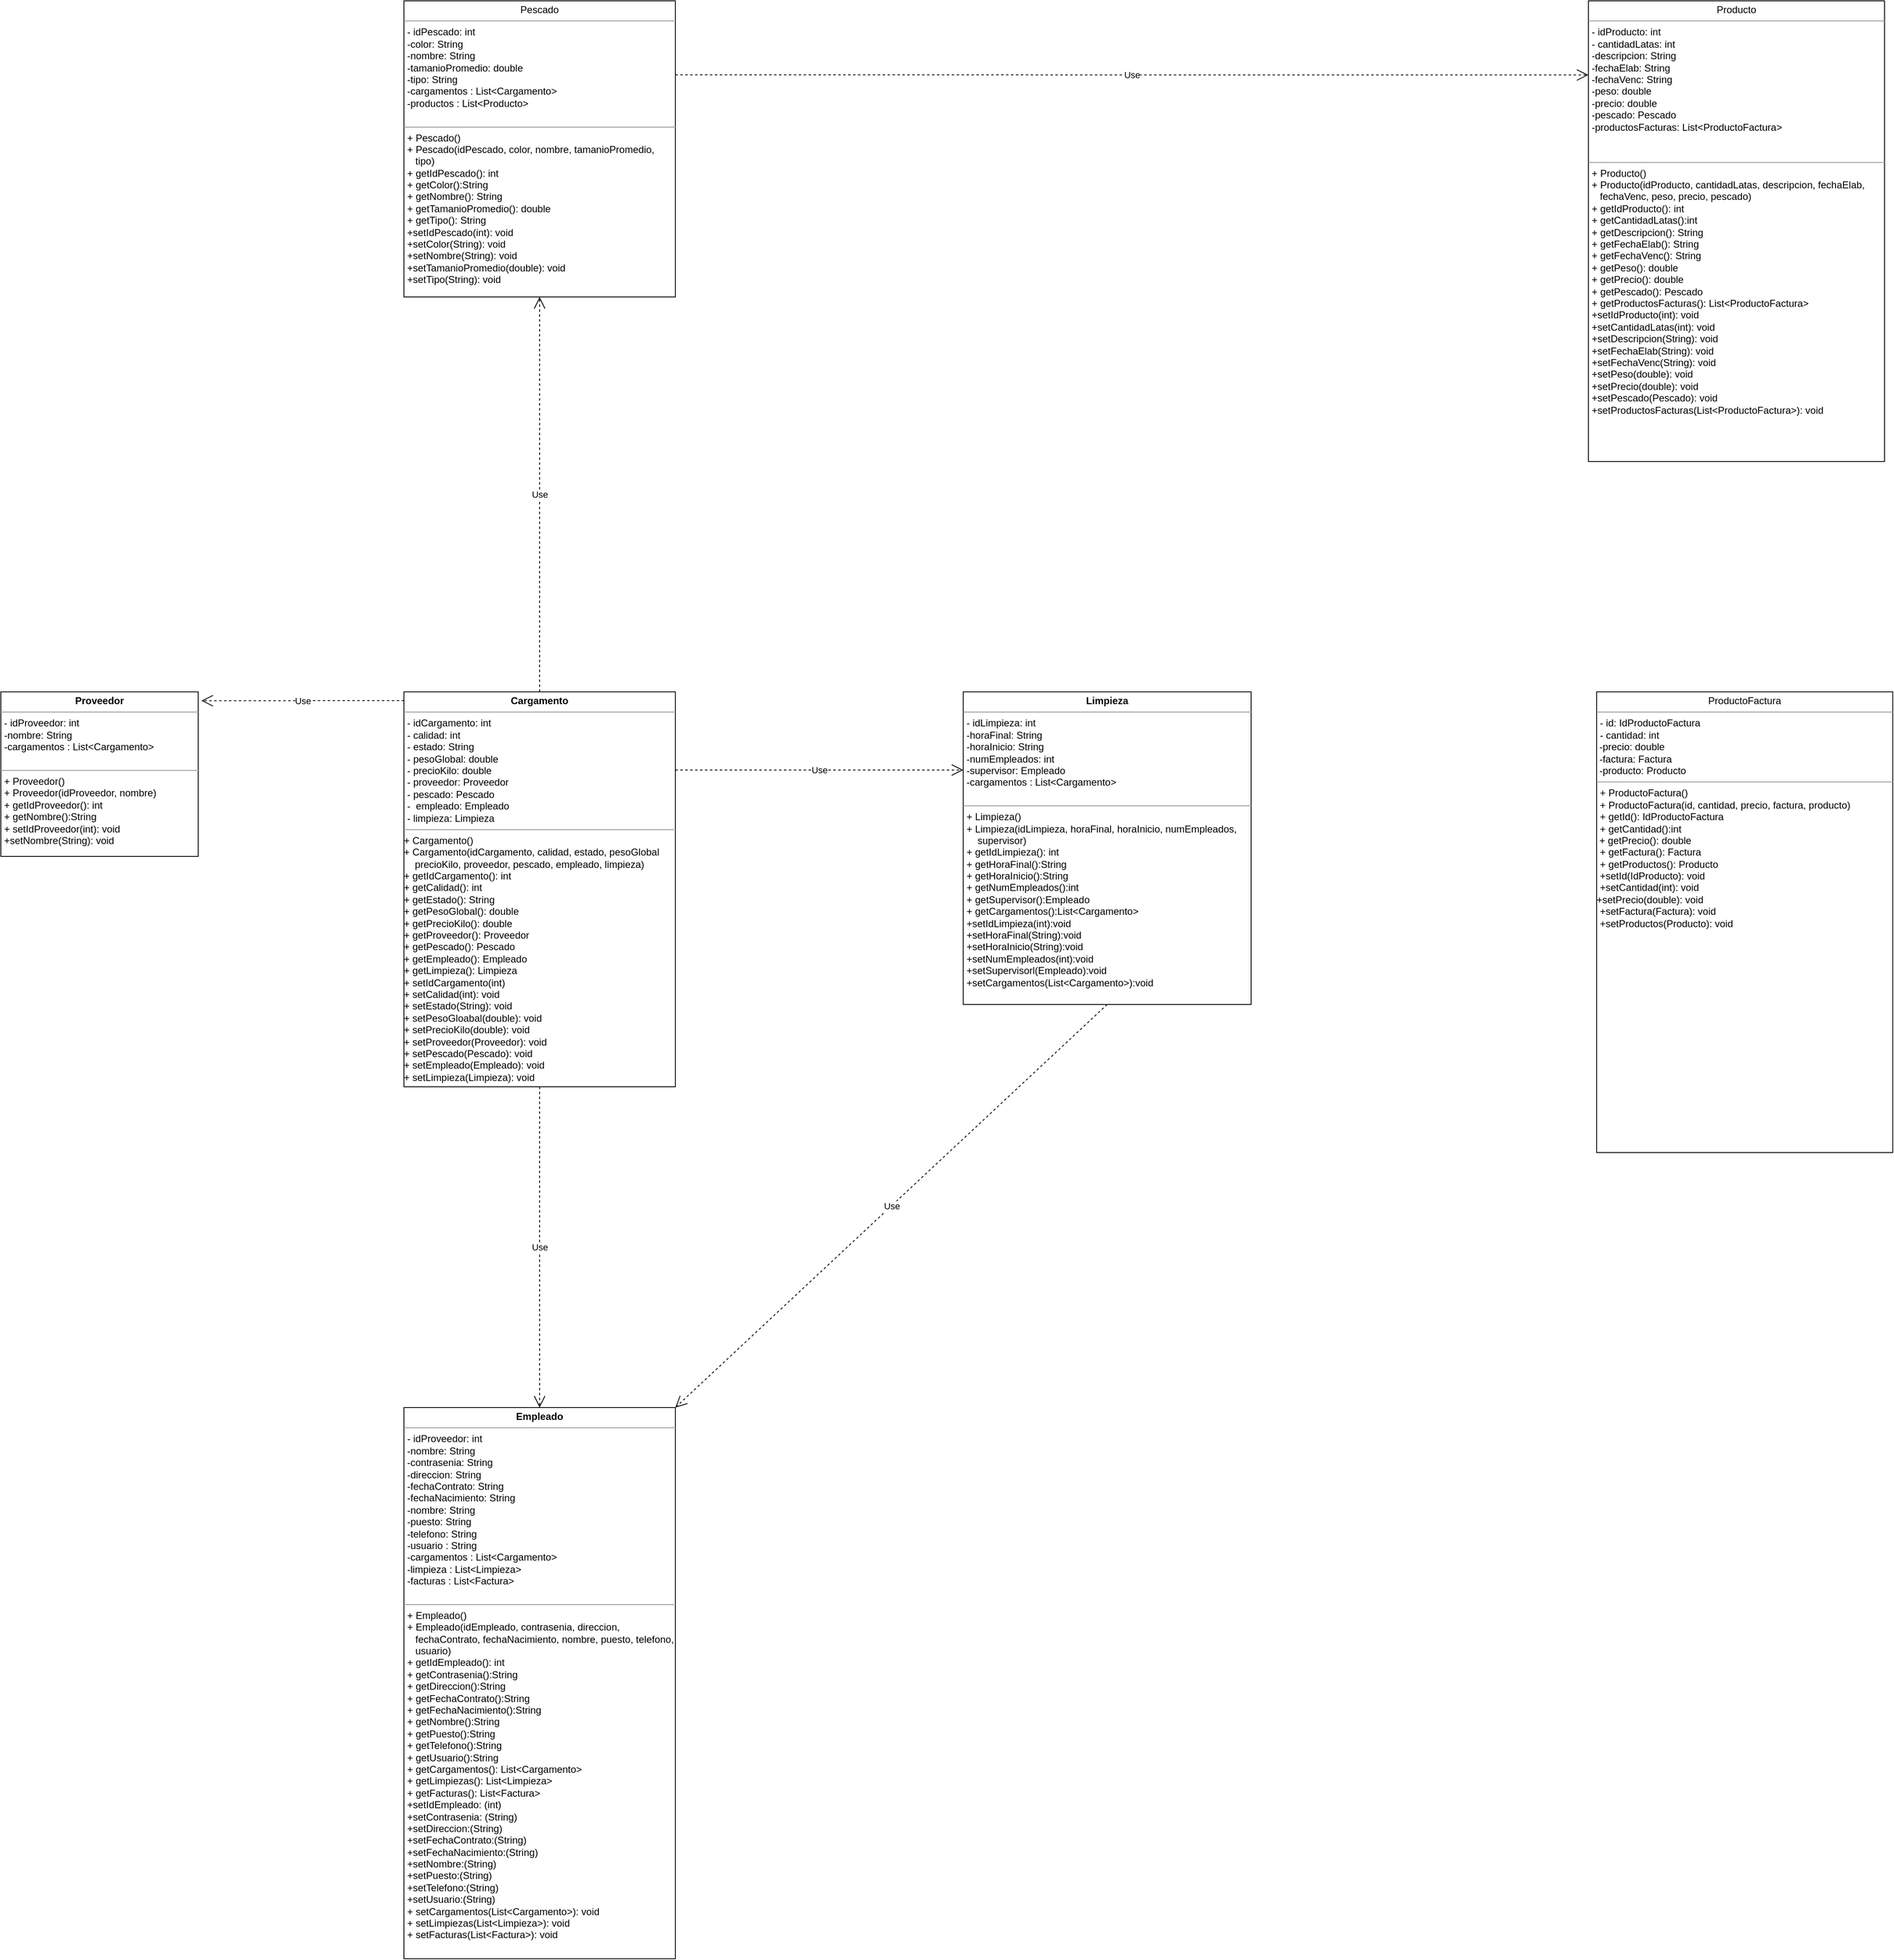 <mxfile version="14.0.1" type="device"><diagram id="o_lFdIPOgspVXL8JECPB" name="Page-1"><mxGraphModel dx="5280" dy="1824" grid="1" gridSize="10" guides="1" tooltips="1" connect="1" arrows="1" fold="1" page="1" pageScale="1" pageWidth="827" pageHeight="1169" math="0" shadow="0"><root><mxCell id="0"/><mxCell id="1" parent="0"/><mxCell id="zS7vpeie0VKiPVLgqqQx-1" value="&lt;p style=&quot;margin: 0px ; margin-top: 4px ; text-align: center&quot;&gt;&lt;b&gt;Proveedor&lt;/b&gt;&lt;/p&gt;&lt;hr size=&quot;1&quot;&gt;&lt;p style=&quot;margin: 0px ; margin-left: 4px&quot;&gt;- idProveedor: int&lt;/p&gt;&lt;p style=&quot;margin: 0px ; margin-left: 4px&quot;&gt;-nombre: String&lt;/p&gt;&lt;p style=&quot;margin: 0px ; margin-left: 4px&quot;&gt;-cargamentos : List&amp;lt;Cargamento&amp;gt;&lt;/p&gt;&lt;p style=&quot;margin: 0px ; margin-left: 4px&quot;&gt;&lt;br&gt;&lt;/p&gt;&lt;hr size=&quot;1&quot;&gt;&lt;p style=&quot;margin: 0px ; margin-left: 4px&quot;&gt;+ Proveedor()&lt;/p&gt;&lt;p style=&quot;margin: 0px ; margin-left: 4px&quot;&gt;+ Proveedor(idProveedor, nombre)&lt;/p&gt;&lt;p style=&quot;margin: 0px ; margin-left: 4px&quot;&gt;+ getIdProveedor(): int&lt;/p&gt;&lt;p style=&quot;margin: 0px ; margin-left: 4px&quot;&gt;+ getNombre():String&lt;/p&gt;&lt;p style=&quot;margin: 0px ; margin-left: 4px&quot;&gt;+ setIdProveedor(int): void&lt;/p&gt;&lt;p style=&quot;margin: 0px ; margin-left: 4px&quot;&gt;+setNombre(String): void&lt;/p&gt;&lt;p style=&quot;margin: 0px ; margin-left: 4px&quot;&gt;&lt;br&gt;&lt;/p&gt;" style="verticalAlign=top;align=left;overflow=fill;fontSize=12;fontFamily=Helvetica;html=1;" vertex="1" parent="1"><mxGeometry x="70" y="920" width="240" height="200" as="geometry"/></mxCell><mxCell id="zS7vpeie0VKiPVLgqqQx-2" value="&lt;p style=&quot;margin: 0px ; margin-top: 4px ; text-align: center&quot;&gt;&lt;b&gt;Cargamento&lt;/b&gt;&lt;br&gt;&lt;/p&gt;&lt;hr size=&quot;1&quot;&gt;&lt;p style=&quot;margin: 0px ; margin-left: 4px&quot;&gt;- idCargamento: int&lt;/p&gt;&lt;p style=&quot;margin: 0px ; margin-left: 4px&quot;&gt;- calidad: int&lt;/p&gt;&lt;p style=&quot;margin: 0px ; margin-left: 4px&quot;&gt;- estado: String&lt;/p&gt;&lt;p style=&quot;margin: 0px ; margin-left: 4px&quot;&gt;- pesoGlobal: double &lt;/p&gt;&lt;p style=&quot;margin: 0px ; margin-left: 4px&quot;&gt;- precioKilo: double &lt;/p&gt;&lt;p style=&quot;margin: 0px ; margin-left: 4px&quot;&gt;- proveedor: Proveedor &lt;/p&gt;&lt;p style=&quot;margin: 0px ; margin-left: 4px&quot;&gt;- pescado: Pescado&lt;/p&gt;&lt;p style=&quot;margin: 0px ; margin-left: 4px&quot;&gt;-&amp;nbsp; empleado: Empleado&lt;/p&gt;&lt;p style=&quot;margin: 0px ; margin-left: 4px&quot;&gt;- limpieza: Limpieza &lt;/p&gt;&lt;hr size=&quot;1&quot;&gt;&lt;div&gt;+ Cargamento()&lt;/div&gt;&lt;div&gt;+ Cargamento(idCargamento, calidad, estado, pesoGlobal&lt;/div&gt;&lt;div&gt;&amp;nbsp;&amp;nbsp;&amp;nbsp; precioKilo, proveedor, pescado, empleado, limpieza)&lt;/div&gt;&lt;div&gt;+ getIdCargamento(): int&lt;/div&gt;&lt;div&gt;+ getCalidad(): int&lt;/div&gt;&lt;div&gt;+ getEstado(): String&lt;/div&gt;&lt;div&gt;+ getPesoGlobal(): double&lt;/div&gt;&lt;div&gt;+ getPrecioKilo(): double&lt;/div&gt;&lt;div&gt;+ getProveedor(): Proveedor&lt;br&gt;&lt;/div&gt;&lt;div&gt;+ getPescado(): Pescado&lt;br&gt;&lt;/div&gt;&lt;div&gt;+ getEmpleado(): Empleado&lt;br&gt;&lt;/div&gt;&lt;div&gt;+ getLimpieza(): Limpieza&lt;br&gt;&lt;/div&gt;&lt;div&gt;+ setIdCargamento(int)&lt;/div&gt;&lt;div&gt;+ setCalidad(int): void&lt;br&gt;&lt;/div&gt;&lt;div&gt;+ setEstado(String): void&lt;/div&gt;&lt;div&gt;+ setPesoGloabal(double): void&lt;/div&gt;&lt;div&gt;+ setPrecioKilo(double): void&lt;/div&gt;&lt;div&gt;+ setProveedor(Proveedor): void&lt;/div&gt;&lt;div&gt;+ setPescado(Pescado): void&lt;/div&gt;&lt;div&gt;+ setEmpleado(Empleado): void&lt;/div&gt;&lt;div&gt;+ setLimpieza(Limpieza): void&lt;/div&gt;&lt;div&gt;&lt;/div&gt;&lt;div&gt;&lt;br&gt;&lt;/div&gt;" style="verticalAlign=top;align=left;overflow=fill;fontSize=12;fontFamily=Helvetica;html=1;" vertex="1" parent="1"><mxGeometry x="560" y="920" width="330" height="480" as="geometry"/></mxCell><mxCell id="zS7vpeie0VKiPVLgqqQx-3" value="Use" style="endArrow=open;endSize=12;dashed=1;html=1;exitX=0.001;exitY=0.022;exitDx=0;exitDy=0;exitPerimeter=0;entryX=1.016;entryY=0.054;entryDx=0;entryDy=0;entryPerimeter=0;" edge="1" parent="1" source="zS7vpeie0VKiPVLgqqQx-2" target="zS7vpeie0VKiPVLgqqQx-1"><mxGeometry width="160" relative="1" as="geometry"><mxPoint x="480" y="970" as="sourcePoint"/><mxPoint x="320" y="970" as="targetPoint"/></mxGeometry></mxCell><mxCell id="zS7vpeie0VKiPVLgqqQx-7" value="&lt;p style=&quot;margin: 0px ; margin-top: 4px ; text-align: center&quot;&gt;Pescado&lt;/p&gt;&lt;hr size=&quot;1&quot;&gt;&lt;p style=&quot;margin: 0px ; margin-left: 4px&quot;&gt;- idPescado: int&lt;/p&gt;&lt;p style=&quot;margin: 0px ; margin-left: 4px&quot;&gt;-color: String&lt;/p&gt;&lt;p style=&quot;margin: 0px ; margin-left: 4px&quot;&gt;-nombre: String&lt;/p&gt;&lt;p style=&quot;margin: 0px ; margin-left: 4px&quot;&gt;-tamanioPromedio: double&lt;/p&gt;&lt;p style=&quot;margin: 0px ; margin-left: 4px&quot;&gt;-tipo: String&lt;/p&gt;&lt;p style=&quot;margin: 0px ; margin-left: 4px&quot;&gt;-cargamentos : List&amp;lt;Cargamento&amp;gt;&lt;/p&gt;&lt;p style=&quot;margin: 0px ; margin-left: 4px&quot;&gt;-productos : List&amp;lt;Producto&amp;gt;&lt;/p&gt;&lt;p style=&quot;margin: 0px ; margin-left: 4px&quot;&gt;&lt;br&gt;&lt;/p&gt;&lt;hr size=&quot;1&quot;&gt;&lt;p style=&quot;margin: 0px ; margin-left: 4px&quot;&gt;+ Pescado()&lt;/p&gt;&lt;p style=&quot;margin: 0px ; margin-left: 4px&quot;&gt;+ Pescado(idPescado, color, nombre, tamanioPromedio, &lt;br&gt;&lt;/p&gt;&lt;p style=&quot;margin: 0px ; margin-left: 4px&quot;&gt;&amp;nbsp;&amp;nbsp; tipo)&lt;/p&gt;&lt;p style=&quot;margin: 0px ; margin-left: 4px&quot;&gt;+ getIdPescado(): int&lt;/p&gt;&lt;p style=&quot;margin: 0px ; margin-left: 4px&quot;&gt;+ getColor():String&lt;/p&gt;&lt;p style=&quot;margin: 0px ; margin-left: 4px&quot;&gt;+ getNombre(): String&lt;/p&gt;&lt;p style=&quot;margin: 0px ; margin-left: 4px&quot;&gt;+ getTamanioPromedio(): double&lt;br&gt;&lt;/p&gt;&lt;p style=&quot;margin: 0px ; margin-left: 4px&quot;&gt;+ getTipo(): String&lt;/p&gt;&lt;p style=&quot;margin: 0px ; margin-left: 4px&quot;&gt;+setIdPescado(int): void&lt;/p&gt;&lt;p style=&quot;margin: 0px ; margin-left: 4px&quot;&gt;+setColor(String): void&lt;/p&gt;&lt;p style=&quot;margin: 0px ; margin-left: 4px&quot;&gt;+setNombre(String): void&lt;/p&gt;&lt;p style=&quot;margin: 0px ; margin-left: 4px&quot;&gt;+setTamanioPromedio(double): void&lt;/p&gt;&lt;p style=&quot;margin: 0px ; margin-left: 4px&quot;&gt;+setTipo(String): void&lt;/p&gt;&lt;p style=&quot;margin: 0px ; margin-left: 4px&quot;&gt;&lt;br&gt;&lt;/p&gt;&lt;p style=&quot;margin: 0px ; margin-left: 4px&quot;&gt;&lt;br&gt;&lt;/p&gt;" style="verticalAlign=top;align=left;overflow=fill;fontSize=12;fontFamily=Helvetica;html=1;" vertex="1" parent="1"><mxGeometry x="560" y="80" width="330" height="360" as="geometry"/></mxCell><mxCell id="zS7vpeie0VKiPVLgqqQx-8" value="&lt;p style=&quot;margin: 0px ; margin-top: 4px ; text-align: center&quot;&gt;&lt;b&gt;Empleado&lt;/b&gt;&lt;/p&gt;&lt;hr size=&quot;1&quot;&gt;&lt;p style=&quot;margin: 0px ; margin-left: 4px&quot;&gt;- idProveedor: int&lt;/p&gt;&lt;p style=&quot;margin: 0px ; margin-left: 4px&quot;&gt;-nombre: String&lt;/p&gt;&lt;p style=&quot;margin: 0px ; margin-left: 4px&quot;&gt;-contrasenia: String&lt;/p&gt;&lt;p style=&quot;margin: 0px ; margin-left: 4px&quot;&gt;-direccion: String&lt;/p&gt;&lt;p style=&quot;margin: 0px ; margin-left: 4px&quot;&gt;-fechaContrato: String&lt;/p&gt;&lt;p style=&quot;margin: 0px ; margin-left: 4px&quot;&gt;-fechaNacimiento: String&lt;/p&gt;&lt;p style=&quot;margin: 0px ; margin-left: 4px&quot;&gt;-nombre: String&lt;/p&gt;&lt;p style=&quot;margin: 0px ; margin-left: 4px&quot;&gt;-puesto: String&lt;/p&gt;&lt;p style=&quot;margin: 0px ; margin-left: 4px&quot;&gt;-telefono: String&lt;/p&gt;&lt;p style=&quot;margin: 0px ; margin-left: 4px&quot;&gt;-usuario : String&lt;br&gt;&lt;/p&gt;&lt;p style=&quot;margin: 0px ; margin-left: 4px&quot;&gt;-cargamentos : List&amp;lt;Cargamento&amp;gt;&lt;/p&gt;&lt;p style=&quot;margin: 0px ; margin-left: 4px&quot;&gt;-limpieza : List&amp;lt;Limpieza&amp;gt;&lt;/p&gt;&lt;p style=&quot;margin: 0px ; margin-left: 4px&quot;&gt;-facturas : List&amp;lt;Factura&amp;gt;&lt;/p&gt;&lt;p style=&quot;margin: 0px ; margin-left: 4px&quot;&gt;&lt;br&gt;&lt;/p&gt;&lt;hr size=&quot;1&quot;&gt;&lt;p style=&quot;margin: 0px ; margin-left: 4px&quot;&gt;+ Empleado()&lt;/p&gt;&lt;p style=&quot;margin: 0px ; margin-left: 4px&quot;&gt;+ Empleado(idEmpleado, contrasenia, direccion, &lt;br&gt;&lt;/p&gt;&lt;p style=&quot;margin: 0px ; margin-left: 4px&quot;&gt;&amp;nbsp;&amp;nbsp; fechaContrato, fechaNacimiento, nombre, puesto, telefono,&lt;/p&gt;&lt;p style=&quot;margin: 0px ; margin-left: 4px&quot;&gt;&amp;nbsp;&amp;nbsp; usuario)&lt;/p&gt;&lt;p style=&quot;margin: 0px ; margin-left: 4px&quot;&gt;+ getIdEmpleado(): int&lt;/p&gt;&lt;p style=&quot;margin: 0px ; margin-left: 4px&quot;&gt;+ getContrasenia():String&lt;/p&gt;&lt;p style=&quot;margin: 0px ; margin-left: 4px&quot;&gt;+ getDireccion():String&lt;/p&gt;&lt;p style=&quot;margin: 0px ; margin-left: 4px&quot;&gt;+ getFechaContrato():String&lt;/p&gt;&lt;p style=&quot;margin: 0px ; margin-left: 4px&quot;&gt;+ getFechaNacimiento():String&lt;/p&gt;&lt;p style=&quot;margin: 0px ; margin-left: 4px&quot;&gt;+ getNombre():String&lt;/p&gt;&lt;p style=&quot;margin: 0px ; margin-left: 4px&quot;&gt;+ getPuesto():String&lt;/p&gt;&lt;p style=&quot;margin: 0px ; margin-left: 4px&quot;&gt;+ getTelefono():String&lt;/p&gt;&lt;p style=&quot;margin: 0px ; margin-left: 4px&quot;&gt;+ getUsuario():String&lt;/p&gt;&lt;p style=&quot;margin: 0px ; margin-left: 4px&quot;&gt;+ getCargamentos(): List&amp;lt;Cargamento&amp;gt;&lt;br&gt;&lt;/p&gt;&lt;p style=&quot;margin: 0px ; margin-left: 4px&quot;&gt;+ getLimpiezas(): List&amp;lt;Limpieza&amp;gt;&lt;/p&gt;&lt;p style=&quot;margin: 0px ; margin-left: 4px&quot;&gt;+ getFacturas(): List&amp;lt;Factura&amp;gt;&lt;/p&gt;&lt;p style=&quot;margin: 0px ; margin-left: 4px&quot;&gt;+setIdEmpleado: (int)&lt;/p&gt;&lt;p style=&quot;margin: 0px ; margin-left: 4px&quot;&gt;+setContrasenia: (String)&lt;/p&gt;&lt;p style=&quot;margin: 0px ; margin-left: 4px&quot;&gt;+setDireccion:(String)&lt;/p&gt;&lt;p style=&quot;margin: 0px ; margin-left: 4px&quot;&gt;+setFechaContrato:(String)&lt;/p&gt;&lt;p style=&quot;margin: 0px ; margin-left: 4px&quot;&gt;+setFechaNacimiento:(String)&lt;/p&gt;&lt;p style=&quot;margin: 0px ; margin-left: 4px&quot;&gt;+setNombre:(String)&lt;/p&gt;&lt;p style=&quot;margin: 0px ; margin-left: 4px&quot;&gt;+setPuesto:(String)&lt;/p&gt;&lt;p style=&quot;margin: 0px ; margin-left: 4px&quot;&gt;+setTelefono:(String)&lt;/p&gt;&lt;p style=&quot;margin: 0px ; margin-left: 4px&quot;&gt;+setUsuario:(String)&lt;/p&gt;&lt;p style=&quot;margin: 0px ; margin-left: 4px&quot;&gt;+ setCargamentos(List&amp;lt;Cargamento&amp;gt;): void&lt;br&gt;&lt;/p&gt;&lt;p style=&quot;margin: 0px ; margin-left: 4px&quot;&gt;+ setLimpiezas(List&amp;lt;Limpieza&amp;gt;): void&lt;br&gt;&lt;/p&gt;&lt;p style=&quot;margin: 0px ; margin-left: 4px&quot;&gt;+ setFacturas(List&amp;lt;Factura&amp;gt;): void&lt;br&gt;&lt;/p&gt;&lt;p style=&quot;margin: 0px ; margin-left: 4px&quot;&gt;&lt;br&gt;&lt;/p&gt;" style="verticalAlign=top;align=left;overflow=fill;fontSize=12;fontFamily=Helvetica;html=1;" vertex="1" parent="1"><mxGeometry x="560" y="1790" width="330" height="670" as="geometry"/></mxCell><mxCell id="zS7vpeie0VKiPVLgqqQx-9" value="&lt;p style=&quot;margin: 0px ; margin-top: 4px ; text-align: center&quot;&gt;&lt;b&gt;Limpieza&lt;/b&gt;&lt;/p&gt;&lt;hr size=&quot;1&quot;&gt;&lt;p style=&quot;margin: 0px ; margin-left: 4px&quot;&gt;- idLimpieza: int&lt;/p&gt;&lt;p style=&quot;margin: 0px ; margin-left: 4px&quot;&gt;-horaFinal: String&lt;/p&gt;&lt;p style=&quot;margin: 0px ; margin-left: 4px&quot;&gt;-horaInicio: String&lt;/p&gt;&lt;p style=&quot;margin: 0px ; margin-left: 4px&quot;&gt;-numEmpleados: int&lt;/p&gt;&lt;p style=&quot;margin: 0px ; margin-left: 4px&quot;&gt;-supervisor: Empleado&lt;br&gt;&lt;/p&gt;&lt;p style=&quot;margin: 0px ; margin-left: 4px&quot;&gt;-cargamentos : List&amp;lt;Cargamento&amp;gt;&lt;/p&gt;&lt;p style=&quot;margin: 0px ; margin-left: 4px&quot;&gt;&lt;br&gt;&lt;/p&gt;&lt;hr size=&quot;1&quot;&gt;&lt;p style=&quot;margin: 0px ; margin-left: 4px&quot;&gt;+ Limpieza()&lt;/p&gt;&lt;p style=&quot;margin: 0px ; margin-left: 4px&quot;&gt;+ Limpieza(idLimpieza, horaFinal, horaInicio, numEmpleados,&lt;/p&gt;&lt;p style=&quot;margin: 0px ; margin-left: 4px&quot;&gt;&amp;nbsp;&amp;nbsp;&amp;nbsp; supervisor)&lt;br&gt;&lt;/p&gt;&lt;p style=&quot;margin: 0px ; margin-left: 4px&quot;&gt;+ getIdLimpieza(): int&lt;/p&gt;&lt;p style=&quot;margin: 0px ; margin-left: 4px&quot;&gt;+ getHoraFinal():String&lt;/p&gt;&lt;p style=&quot;margin: 0px ; margin-left: 4px&quot;&gt;+ getHoraInicio():String&lt;/p&gt;&lt;p style=&quot;margin: 0px ; margin-left: 4px&quot;&gt;+ getNumEmpleados():int&lt;/p&gt;&lt;p style=&quot;margin: 0px ; margin-left: 4px&quot;&gt;+ getSupervisor():Empleado&lt;/p&gt;&lt;p style=&quot;margin: 0px ; margin-left: 4px&quot;&gt;+ getCargamentos():List&amp;lt;Cargamento&amp;gt;&lt;/p&gt;&lt;p style=&quot;margin: 0px ; margin-left: 4px&quot;&gt;+setIdLimpieza(int):void&lt;/p&gt;&lt;p style=&quot;margin: 0px ; margin-left: 4px&quot;&gt;+setHoraFinal(String):void&lt;/p&gt;&lt;p style=&quot;margin: 0px ; margin-left: 4px&quot;&gt;+setHoraInicio(String):void&lt;/p&gt;&lt;p style=&quot;margin: 0px ; margin-left: 4px&quot;&gt;+setNumEmpleados(int):void&lt;/p&gt;&lt;p style=&quot;margin: 0px ; margin-left: 4px&quot;&gt;+setSupervisorl(Empleado):void&lt;/p&gt;&lt;p style=&quot;margin: 0px ; margin-left: 4px&quot;&gt;+setCargamentos(List&amp;lt;Cargamento&amp;gt;):void&lt;/p&gt;&lt;p style=&quot;margin: 0px ; margin-left: 4px&quot;&gt;&lt;br&gt;&lt;/p&gt;&lt;br&gt;&lt;p style=&quot;margin: 0px ; margin-left: 4px&quot;&gt;&lt;br&gt;&lt;/p&gt;" style="verticalAlign=top;align=left;overflow=fill;fontSize=12;fontFamily=Helvetica;html=1;" vertex="1" parent="1"><mxGeometry x="1240" y="920" width="350" height="380" as="geometry"/></mxCell><mxCell id="zS7vpeie0VKiPVLgqqQx-11" value="Use" style="endArrow=open;endSize=12;dashed=1;html=1;exitX=0.5;exitY=0;exitDx=0;exitDy=0;entryX=0.5;entryY=1;entryDx=0;entryDy=0;" edge="1" parent="1" source="zS7vpeie0VKiPVLgqqQx-2" target="zS7vpeie0VKiPVLgqqQx-7"><mxGeometry width="160" relative="1" as="geometry"><mxPoint x="806.49" y="520.0" as="sourcePoint"/><mxPoint x="640.0" y="520.24" as="targetPoint"/></mxGeometry></mxCell><mxCell id="zS7vpeie0VKiPVLgqqQx-13" value="&lt;p style=&quot;margin: 0px ; margin-top: 4px ; text-align: center&quot;&gt;Producto&lt;/p&gt;&lt;hr size=&quot;1&quot;&gt;&lt;p style=&quot;margin: 0px ; margin-left: 4px&quot;&gt;- idProducto: int&lt;/p&gt;&lt;p style=&quot;margin: 0px ; margin-left: 4px&quot;&gt;- cantidadLatas: int&lt;/p&gt;&lt;p style=&quot;margin: 0px ; margin-left: 4px&quot;&gt;-descripcion: String&lt;/p&gt;&lt;p style=&quot;margin: 0px ; margin-left: 4px&quot;&gt;-fechaElab: String&lt;/p&gt;&lt;p style=&quot;margin: 0px ; margin-left: 4px&quot;&gt;-fechaVenc: String&lt;/p&gt;&lt;p style=&quot;margin: 0px ; margin-left: 4px&quot;&gt;-peso: double&lt;/p&gt;&lt;p style=&quot;margin: 0px ; margin-left: 4px&quot;&gt;-precio: double&lt;/p&gt;&lt;p style=&quot;margin: 0px ; margin-left: 4px&quot;&gt;-pescado: Pescado&lt;br&gt;&lt;/p&gt;&lt;p style=&quot;margin: 0px ; margin-left: 4px&quot;&gt;-productosFacturas: List&amp;lt;ProductoFactura&amp;gt;&lt;/p&gt;&lt;p style=&quot;margin: 0px ; margin-left: 4px&quot;&gt;&lt;br&gt;&lt;/p&gt;&lt;p style=&quot;margin: 0px ; margin-left: 4px&quot;&gt;&lt;br&gt;&lt;/p&gt;&lt;hr size=&quot;1&quot;&gt;&lt;p style=&quot;margin: 0px ; margin-left: 4px&quot;&gt;+ Producto()&lt;/p&gt;&lt;p style=&quot;margin: 0px ; margin-left: 4px&quot;&gt;+ Producto(idProducto, cantidadLatas, descripcion, fechaElab,&lt;/p&gt;&lt;p style=&quot;margin: 0px ; margin-left: 4px&quot;&gt;&amp;nbsp;&amp;nbsp; fechaVenc, peso, precio, pescado)&lt;/p&gt;&lt;p style=&quot;margin: 0px ; margin-left: 4px&quot;&gt;+ getIdProducto(): int&lt;/p&gt;&lt;p style=&quot;margin: 0px ; margin-left: 4px&quot;&gt;+ getCantidadLatas():int&lt;/p&gt;&lt;p style=&quot;margin: 0px ; margin-left: 4px&quot;&gt;+ getDescripcion(): String&lt;/p&gt;&lt;p style=&quot;margin: 0px ; margin-left: 4px&quot;&gt;+ getFechaElab(): String&lt;br&gt;&lt;/p&gt;&lt;p style=&quot;margin: 0px ; margin-left: 4px&quot;&gt;+ getFechaVenc(): String&lt;/p&gt;&lt;p style=&quot;margin: 0px ; margin-left: 4px&quot;&gt;+ getPeso(): double&lt;br&gt;&lt;/p&gt;&lt;p style=&quot;margin: 0px ; margin-left: 4px&quot;&gt;+ getPrecio(): double&lt;/p&gt;&lt;p style=&quot;margin: 0px ; margin-left: 4px&quot;&gt;+ getPescado(): Pescado&lt;/p&gt;&lt;p style=&quot;margin: 0px ; margin-left: 4px&quot;&gt;+ getProductosFacturas(): List&amp;lt;ProductoFactura&amp;gt;&lt;br&gt;&lt;/p&gt;&lt;p style=&quot;margin: 0px ; margin-left: 4px&quot;&gt;+setIdProducto(int): void&lt;/p&gt;&lt;p style=&quot;margin: 0px ; margin-left: 4px&quot;&gt;+setCantidadLatas(int): void&lt;/p&gt;&lt;p style=&quot;margin: 0px ; margin-left: 4px&quot;&gt;+setDescripcion(String): void&lt;/p&gt;&lt;p style=&quot;margin: 0px ; margin-left: 4px&quot;&gt;+setFechaElab(String): void&lt;/p&gt;&lt;p style=&quot;margin: 0px ; margin-left: 4px&quot;&gt;+setFechaVenc(String): void&lt;/p&gt;&lt;p style=&quot;margin: 0px ; margin-left: 4px&quot;&gt;+setPeso(double): void&lt;/p&gt;&lt;p style=&quot;margin: 0px ; margin-left: 4px&quot;&gt;+setPrecio(double): void&lt;/p&gt;&lt;p style=&quot;margin: 0px ; margin-left: 4px&quot;&gt;+setPescado(Pescado): void&lt;/p&gt;&lt;p style=&quot;margin: 0px ; margin-left: 4px&quot;&gt;+setProductosFacturas(List&amp;lt;ProductoFactura&amp;gt;): void&lt;/p&gt;&lt;p style=&quot;margin: 0px ; margin-left: 4px&quot;&gt;&lt;br&gt;&lt;/p&gt;&lt;br&gt;&lt;p style=&quot;margin: 0px ; margin-left: 4px&quot;&gt;&lt;br&gt;&lt;/p&gt;" style="verticalAlign=top;align=left;overflow=fill;fontSize=12;fontFamily=Helvetica;html=1;" vertex="1" parent="1"><mxGeometry x="2000" y="80" width="360" height="560" as="geometry"/></mxCell><mxCell id="zS7vpeie0VKiPVLgqqQx-14" value="Use" style="endArrow=open;endSize=12;dashed=1;html=1;exitX=1;exitY=0.25;exitDx=0;exitDy=0;entryX=0;entryY=0.161;entryDx=0;entryDy=0;entryPerimeter=0;" edge="1" parent="1" source="zS7vpeie0VKiPVLgqqQx-7" target="zS7vpeie0VKiPVLgqqQx-13"><mxGeometry width="160" relative="1" as="geometry"><mxPoint x="1350" y="320" as="sourcePoint"/><mxPoint x="1350" y="520" as="targetPoint"/></mxGeometry></mxCell><mxCell id="zS7vpeie0VKiPVLgqqQx-16" value="Use" style="endArrow=open;endSize=12;dashed=1;html=1;entryX=0;entryY=0.25;entryDx=0;entryDy=0;" edge="1" parent="1" target="zS7vpeie0VKiPVLgqqQx-9"><mxGeometry width="160" relative="1" as="geometry"><mxPoint x="890" y="1015" as="sourcePoint"/><mxPoint x="1110" y="1160" as="targetPoint"/></mxGeometry></mxCell><mxCell id="zS7vpeie0VKiPVLgqqQx-17" value="Use" style="endArrow=open;endSize=12;dashed=1;html=1;exitX=0.5;exitY=1;exitDx=0;exitDy=0;entryX=1;entryY=0;entryDx=0;entryDy=0;" edge="1" parent="1" source="zS7vpeie0VKiPVLgqqQx-9" target="zS7vpeie0VKiPVLgqqQx-8"><mxGeometry width="160" relative="1" as="geometry"><mxPoint x="1414.5" y="1400" as="sourcePoint"/><mxPoint x="1414.5" y="1640" as="targetPoint"/></mxGeometry></mxCell><mxCell id="zS7vpeie0VKiPVLgqqQx-12" value="Use" style="endArrow=open;endSize=12;dashed=1;html=1;exitX=0.5;exitY=1;exitDx=0;exitDy=0;entryX=0.5;entryY=0;entryDx=0;entryDy=0;" edge="1" parent="1" source="zS7vpeie0VKiPVLgqqQx-2" target="zS7vpeie0VKiPVLgqqQx-8"><mxGeometry width="160" relative="1" as="geometry"><mxPoint x="776.49" y="1447.0" as="sourcePoint"/><mxPoint x="610.0" y="1447.24" as="targetPoint"/></mxGeometry></mxCell><mxCell id="zS7vpeie0VKiPVLgqqQx-18" value="&lt;p style=&quot;margin: 0px ; margin-top: 4px ; text-align: center&quot;&gt;ProductoFactura&lt;/p&gt;&lt;hr size=&quot;1&quot;&gt;&lt;p style=&quot;margin: 0px ; margin-left: 4px&quot;&gt;- id: IdProductoFactura&lt;br&gt;&lt;/p&gt;&lt;p style=&quot;margin: 0px ; margin-left: 4px&quot;&gt;- cantidad: int&lt;/p&gt;&lt;div&gt;&amp;nbsp;-precio: double&lt;/div&gt;&lt;div&gt;&amp;nbsp;-factura: Factura&lt;/div&gt;&lt;div&gt;&amp;nbsp;-producto: Producto&lt;br&gt;&lt;/div&gt;&lt;hr size=&quot;1&quot;&gt;&lt;p style=&quot;margin: 0px ; margin-left: 4px&quot;&gt;+ ProductoFactura()&lt;/p&gt;&lt;p style=&quot;margin: 0px ; margin-left: 4px&quot;&gt;+ ProductoFactura(id, cantidad, precio, factura, producto)&lt;/p&gt;&lt;p style=&quot;margin: 0px ; margin-left: 4px&quot;&gt;+ getId(): IdProductoFactura&lt;br&gt;&lt;/p&gt;&lt;p style=&quot;margin: 0px ; margin-left: 4px&quot;&gt;+ getCantidad():int&lt;/p&gt;&amp;nbsp;+ getPrecio(): double&lt;p style=&quot;margin: 0px ; margin-left: 4px&quot;&gt;+ getFactura(): Factura&lt;br&gt;&lt;/p&gt;&lt;p style=&quot;margin: 0px ; margin-left: 4px&quot;&gt;+ getProductos(): Producto&lt;br&gt;&lt;/p&gt;&lt;p style=&quot;margin: 0px ; margin-left: 4px&quot;&gt;+setId(IdProducto): void&lt;/p&gt;&lt;p style=&quot;margin: 0px ; margin-left: 4px&quot;&gt;+setCantidad(int): void&lt;/p&gt;+setPrecio(double): void&lt;p style=&quot;margin: 0px ; margin-left: 4px&quot;&gt;+setFactura(Factura): void&lt;/p&gt;&lt;p style=&quot;margin: 0px ; margin-left: 4px&quot;&gt;+setProductos(Producto): void&lt;/p&gt;&lt;p style=&quot;margin: 0px ; margin-left: 4px&quot;&gt;&lt;br&gt;&lt;/p&gt;&lt;br&gt;&lt;p style=&quot;margin: 0px ; margin-left: 4px&quot;&gt;&lt;br&gt;&lt;/p&gt;" style="verticalAlign=top;align=left;overflow=fill;fontSize=12;fontFamily=Helvetica;html=1;" vertex="1" parent="1"><mxGeometry x="2010" y="920" width="360" height="560" as="geometry"/></mxCell></root></mxGraphModel></diagram></mxfile>